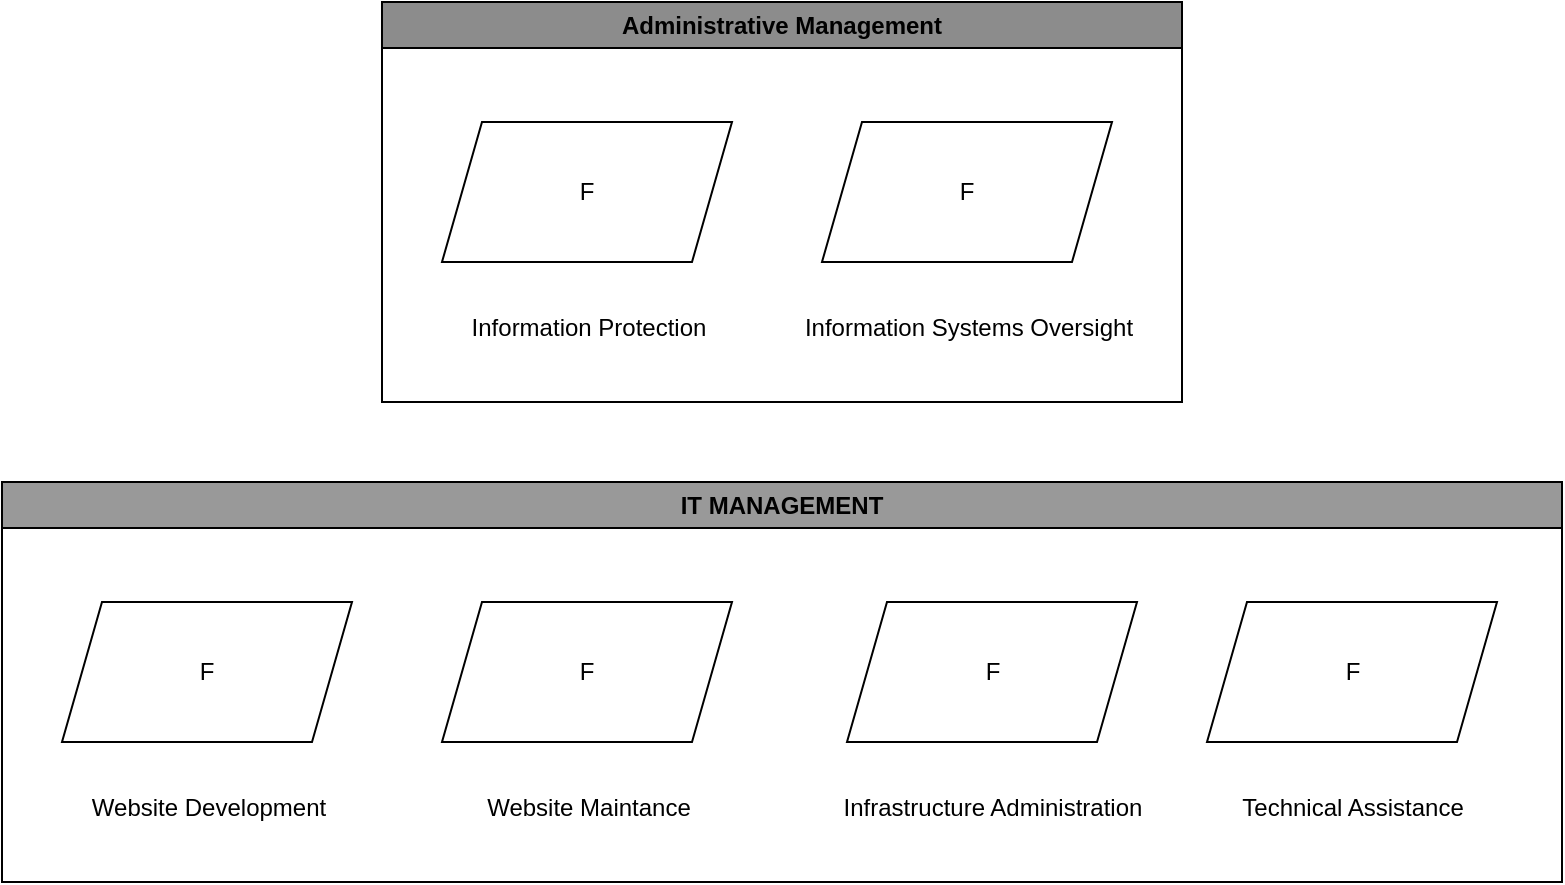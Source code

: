 <mxfile version="26.2.14">
  <diagram name="Page-1" id="HuQXpRJW-JyfZM2x-kBP">
    <mxGraphModel dx="492" dy="527" grid="1" gridSize="10" guides="1" tooltips="1" connect="1" arrows="1" fold="1" page="1" pageScale="1" pageWidth="850" pageHeight="1100" math="0" shadow="0">
      <root>
        <mxCell id="0" />
        <mxCell id="1" parent="0" />
        <mxCell id="4rSRk4p9Y4KTcWov7Et0-1" value="Administrative Management" style="swimlane;whiteSpace=wrap;html=1;fillColor=light-dark(#8c8c8c, #ededed);" vertex="1" parent="1">
          <mxGeometry x="280" y="80" width="400" height="200" as="geometry" />
        </mxCell>
        <mxCell id="4rSRk4p9Y4KTcWov7Et0-2" value="F" style="shape=parallelogram;perimeter=parallelogramPerimeter;whiteSpace=wrap;html=1;fixedSize=1;" vertex="1" parent="4rSRk4p9Y4KTcWov7Et0-1">
          <mxGeometry x="30" y="60" width="145" height="70" as="geometry" />
        </mxCell>
        <mxCell id="4rSRk4p9Y4KTcWov7Et0-3" value="F" style="shape=parallelogram;perimeter=parallelogramPerimeter;whiteSpace=wrap;html=1;fixedSize=1;" vertex="1" parent="4rSRk4p9Y4KTcWov7Et0-1">
          <mxGeometry x="220" y="60" width="145" height="70" as="geometry" />
        </mxCell>
        <mxCell id="4rSRk4p9Y4KTcWov7Et0-4" value="Information Protection" style="text;html=1;align=center;verticalAlign=middle;resizable=0;points=[];autosize=1;strokeColor=none;fillColor=none;" vertex="1" parent="4rSRk4p9Y4KTcWov7Et0-1">
          <mxGeometry x="32.5" y="148" width="140" height="30" as="geometry" />
        </mxCell>
        <mxCell id="4rSRk4p9Y4KTcWov7Et0-5" value="Information Systems Oversight" style="text;html=1;align=center;verticalAlign=middle;resizable=0;points=[];autosize=1;strokeColor=none;fillColor=none;" vertex="1" parent="4rSRk4p9Y4KTcWov7Et0-1">
          <mxGeometry x="197.5" y="148" width="190" height="30" as="geometry" />
        </mxCell>
        <mxCell id="4rSRk4p9Y4KTcWov7Et0-6" value="IT MANAGEMENT" style="swimlane;whiteSpace=wrap;html=1;fillColor=#999999;" vertex="1" parent="1">
          <mxGeometry x="90" y="320" width="780" height="200" as="geometry" />
        </mxCell>
        <mxCell id="4rSRk4p9Y4KTcWov7Et0-7" value="F" style="shape=parallelogram;perimeter=parallelogramPerimeter;whiteSpace=wrap;html=1;fixedSize=1;" vertex="1" parent="4rSRk4p9Y4KTcWov7Et0-6">
          <mxGeometry x="30" y="60" width="145" height="70" as="geometry" />
        </mxCell>
        <mxCell id="4rSRk4p9Y4KTcWov7Et0-8" value="F" style="shape=parallelogram;perimeter=parallelogramPerimeter;whiteSpace=wrap;html=1;fixedSize=1;" vertex="1" parent="4rSRk4p9Y4KTcWov7Et0-6">
          <mxGeometry x="220" y="60" width="145" height="70" as="geometry" />
        </mxCell>
        <mxCell id="4rSRk4p9Y4KTcWov7Et0-9" value="Website Development" style="text;html=1;align=center;verticalAlign=middle;resizable=0;points=[];autosize=1;strokeColor=none;fillColor=none;" vertex="1" parent="4rSRk4p9Y4KTcWov7Et0-6">
          <mxGeometry x="32.5" y="148" width="140" height="30" as="geometry" />
        </mxCell>
        <mxCell id="4rSRk4p9Y4KTcWov7Et0-10" value="Website Maintance" style="text;html=1;align=center;verticalAlign=middle;resizable=0;points=[];autosize=1;strokeColor=none;fillColor=none;" vertex="1" parent="4rSRk4p9Y4KTcWov7Et0-6">
          <mxGeometry x="227.5" y="148" width="130" height="30" as="geometry" />
        </mxCell>
        <mxCell id="4rSRk4p9Y4KTcWov7Et0-11" value="Infrastructure Administration" style="text;html=1;align=center;verticalAlign=middle;resizable=0;points=[];autosize=1;strokeColor=none;fillColor=none;" vertex="1" parent="4rSRk4p9Y4KTcWov7Et0-6">
          <mxGeometry x="410" y="148" width="170" height="30" as="geometry" />
        </mxCell>
        <mxCell id="4rSRk4p9Y4KTcWov7Et0-12" value="F" style="shape=parallelogram;perimeter=parallelogramPerimeter;whiteSpace=wrap;html=1;fixedSize=1;" vertex="1" parent="4rSRk4p9Y4KTcWov7Et0-6">
          <mxGeometry x="422.5" y="60" width="145" height="70" as="geometry" />
        </mxCell>
        <mxCell id="4rSRk4p9Y4KTcWov7Et0-13" value="Technical Assistance" style="text;html=1;align=center;verticalAlign=middle;resizable=0;points=[];autosize=1;strokeColor=none;fillColor=none;" vertex="1" parent="4rSRk4p9Y4KTcWov7Et0-6">
          <mxGeometry x="610" y="148" width="130" height="30" as="geometry" />
        </mxCell>
        <mxCell id="4rSRk4p9Y4KTcWov7Et0-14" value="F" style="shape=parallelogram;perimeter=parallelogramPerimeter;whiteSpace=wrap;html=1;fixedSize=1;" vertex="1" parent="4rSRk4p9Y4KTcWov7Et0-6">
          <mxGeometry x="602.5" y="60" width="145" height="70" as="geometry" />
        </mxCell>
      </root>
    </mxGraphModel>
  </diagram>
</mxfile>
